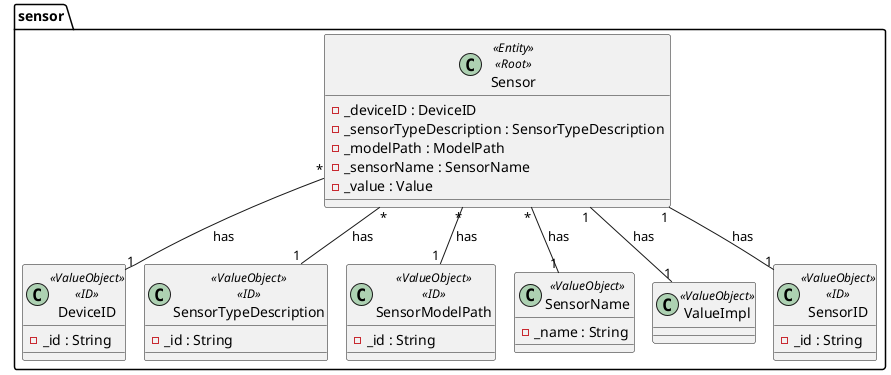 @startuml
'https://plantuml.com/class-diagram
!pragma layout smetana

package sensor {
    class Sensor <<Entity>> <<Root>> {
        - _deviceID : DeviceID
        - _sensorTypeDescription : SensorTypeDescription
        - _modelPath : ModelPath
        - _sensorName : SensorName
        - _value : Value
    }
    class DeviceID <<ValueObject>> <<ID>> {
        - _id : String
    }

    class SensorTypeDescription <<ValueObject>> <<ID>> {
        - _id : String
    }
    class SensorModelPath <<ValueObject>> <<ID>> {
        - _id : String
    }

    class SensorName <<ValueObject>> {
        - _name : String
    }

    class ValueImpl <<ValueObject>>{
    }

    class SensorID <<ValueObject>> <<ID>> {
        - _id : String
    }
}

Sensor "*" -- "1" SensorTypeDescription : has
Sensor "*" -- "1" SensorModelPath : has
Sensor "1" -- "1" ValueImpl : has
Sensor "*" -- "1" DeviceID : has
Sensor "*" -- "1" SensorName : has
Sensor "1" -- "1" SensorID : has

@enduml
